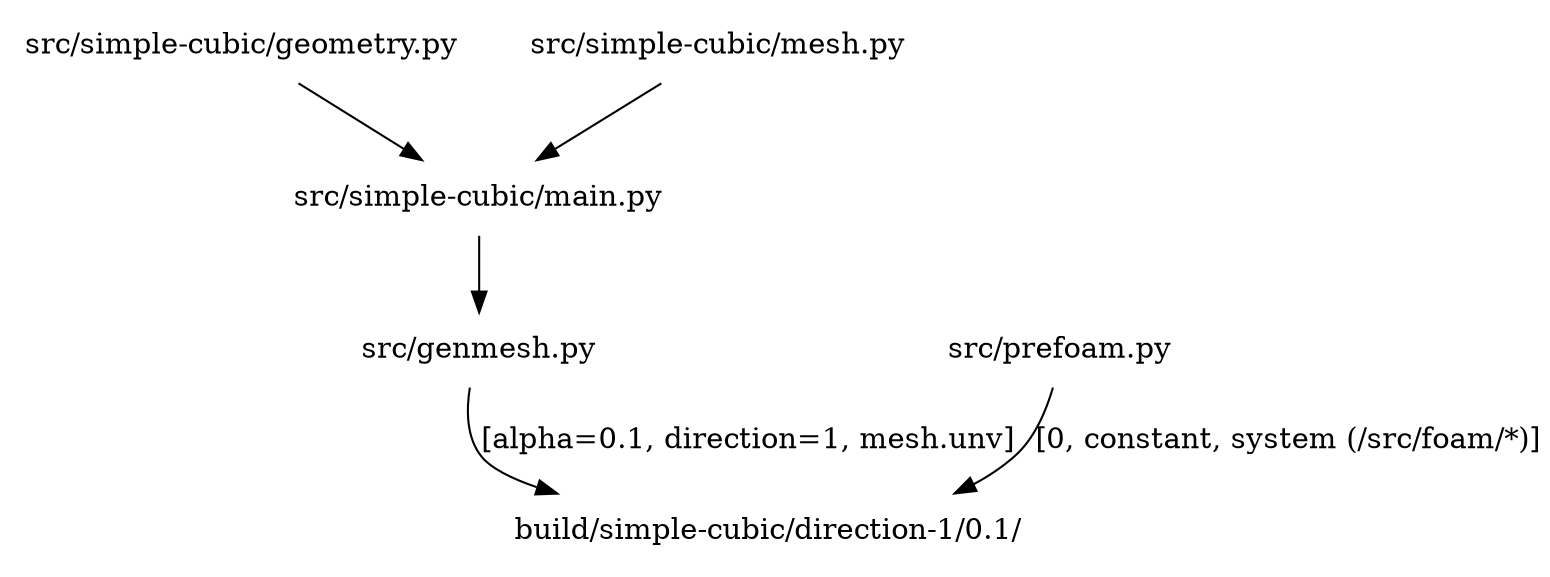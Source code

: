 digraph structure {
    node [shape=plaintext]
    s1 [label="src/simple-cubic/geometry.py"]
    s2 [label="src/simple-cubic/mesh.py"]
    s3 [label="src/simple-cubic/main.py"]
    s1 -> s3
    s2 -> s3
    s4 [label="src/genmesh.py"]
    s3 -> s4
    b1 [label="build/simple-cubic/direction-1/0.1/"]
    s4 -> b1 [label="[alpha=0.1, direction=1, mesh.unv]"]
    s5 [label="src/prefoam.py"]
    s5 -> b1 [label="[0, constant, system (/src/foam/*)]"]
}
